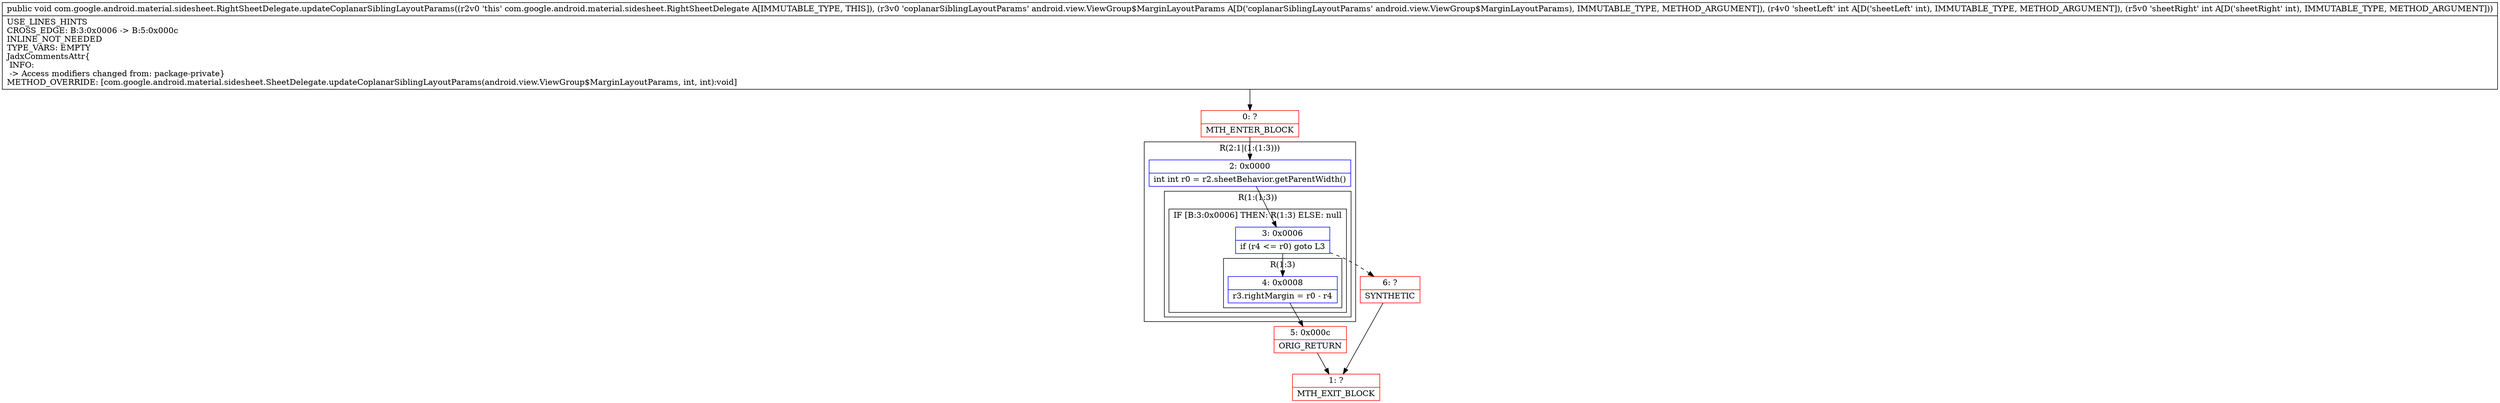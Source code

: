 digraph "CFG forcom.google.android.material.sidesheet.RightSheetDelegate.updateCoplanarSiblingLayoutParams(Landroid\/view\/ViewGroup$MarginLayoutParams;II)V" {
subgraph cluster_Region_1156262421 {
label = "R(2:1|(1:(1:3)))";
node [shape=record,color=blue];
Node_2 [shape=record,label="{2\:\ 0x0000|int int r0 = r2.sheetBehavior.getParentWidth()\l}"];
subgraph cluster_Region_2119645887 {
label = "R(1:(1:3))";
node [shape=record,color=blue];
subgraph cluster_IfRegion_1025518948 {
label = "IF [B:3:0x0006] THEN: R(1:3) ELSE: null";
node [shape=record,color=blue];
Node_3 [shape=record,label="{3\:\ 0x0006|if (r4 \<= r0) goto L3\l}"];
subgraph cluster_Region_744345539 {
label = "R(1:3)";
node [shape=record,color=blue];
Node_4 [shape=record,label="{4\:\ 0x0008|r3.rightMargin = r0 \- r4\l}"];
}
}
}
}
Node_0 [shape=record,color=red,label="{0\:\ ?|MTH_ENTER_BLOCK\l}"];
Node_5 [shape=record,color=red,label="{5\:\ 0x000c|ORIG_RETURN\l}"];
Node_1 [shape=record,color=red,label="{1\:\ ?|MTH_EXIT_BLOCK\l}"];
Node_6 [shape=record,color=red,label="{6\:\ ?|SYNTHETIC\l}"];
MethodNode[shape=record,label="{public void com.google.android.material.sidesheet.RightSheetDelegate.updateCoplanarSiblingLayoutParams((r2v0 'this' com.google.android.material.sidesheet.RightSheetDelegate A[IMMUTABLE_TYPE, THIS]), (r3v0 'coplanarSiblingLayoutParams' android.view.ViewGroup$MarginLayoutParams A[D('coplanarSiblingLayoutParams' android.view.ViewGroup$MarginLayoutParams), IMMUTABLE_TYPE, METHOD_ARGUMENT]), (r4v0 'sheetLeft' int A[D('sheetLeft' int), IMMUTABLE_TYPE, METHOD_ARGUMENT]), (r5v0 'sheetRight' int A[D('sheetRight' int), IMMUTABLE_TYPE, METHOD_ARGUMENT]))  | USE_LINES_HINTS\lCROSS_EDGE: B:3:0x0006 \-\> B:5:0x000c\lINLINE_NOT_NEEDED\lTYPE_VARS: EMPTY\lJadxCommentsAttr\{\l INFO: \l \-\> Access modifiers changed from: package\-private\}\lMETHOD_OVERRIDE: [com.google.android.material.sidesheet.SheetDelegate.updateCoplanarSiblingLayoutParams(android.view.ViewGroup$MarginLayoutParams, int, int):void]\l}"];
MethodNode -> Node_0;Node_2 -> Node_3;
Node_3 -> Node_4;
Node_3 -> Node_6[style=dashed];
Node_4 -> Node_5;
Node_0 -> Node_2;
Node_5 -> Node_1;
Node_6 -> Node_1;
}

